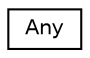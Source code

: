 digraph "Graphical Class Hierarchy"
{
 // LATEX_PDF_SIZE
  edge [fontname="Helvetica",fontsize="10",labelfontname="Helvetica",labelfontsize="10"];
  node [fontname="Helvetica",fontsize="10",shape=record];
  rankdir="LR";
  Node0 [label="Any",height=0.2,width=0.4,color="black", fillcolor="white", style="filled",URL="$classAny.html",tooltip=" "];
}
